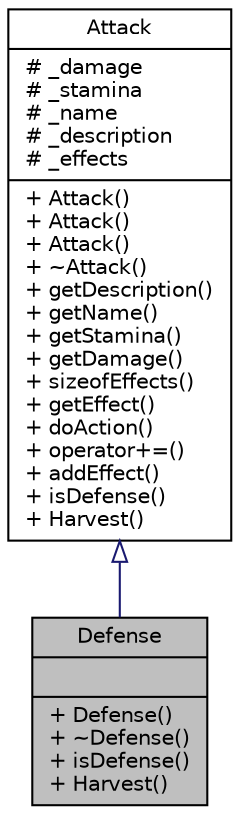 digraph "Defense"
{
 // LATEX_PDF_SIZE
  edge [fontname="Helvetica",fontsize="10",labelfontname="Helvetica",labelfontsize="10"];
  node [fontname="Helvetica",fontsize="10",shape=record];
  Node1 [label="{Defense\n||+ Defense()\l+ ~Defense()\l+ isDefense()\l+ Harvest()\l}",height=0.2,width=0.4,color="black", fillcolor="grey75", style="filled", fontcolor="black",tooltip=" "];
  Node2 -> Node1 [dir="back",color="midnightblue",fontsize="10",style="solid",arrowtail="onormal",fontname="Helvetica"];
  Node2 [label="{Attack\n|# _damage\l# _stamina\l# _name\l# _description\l# _effects\l|+ Attack()\l+ Attack()\l+ Attack()\l+ ~Attack()\l+ getDescription()\l+ getName()\l+ getStamina()\l+ getDamage()\l+ sizeofEffects()\l+ getEffect()\l+ doAction()\l+ operator+=()\l+ addEffect()\l+ isDefense()\l+ Harvest()\l}",height=0.2,width=0.4,color="black", fillcolor="white", style="filled",URL="$classAttack.html",tooltip=" "];
}
